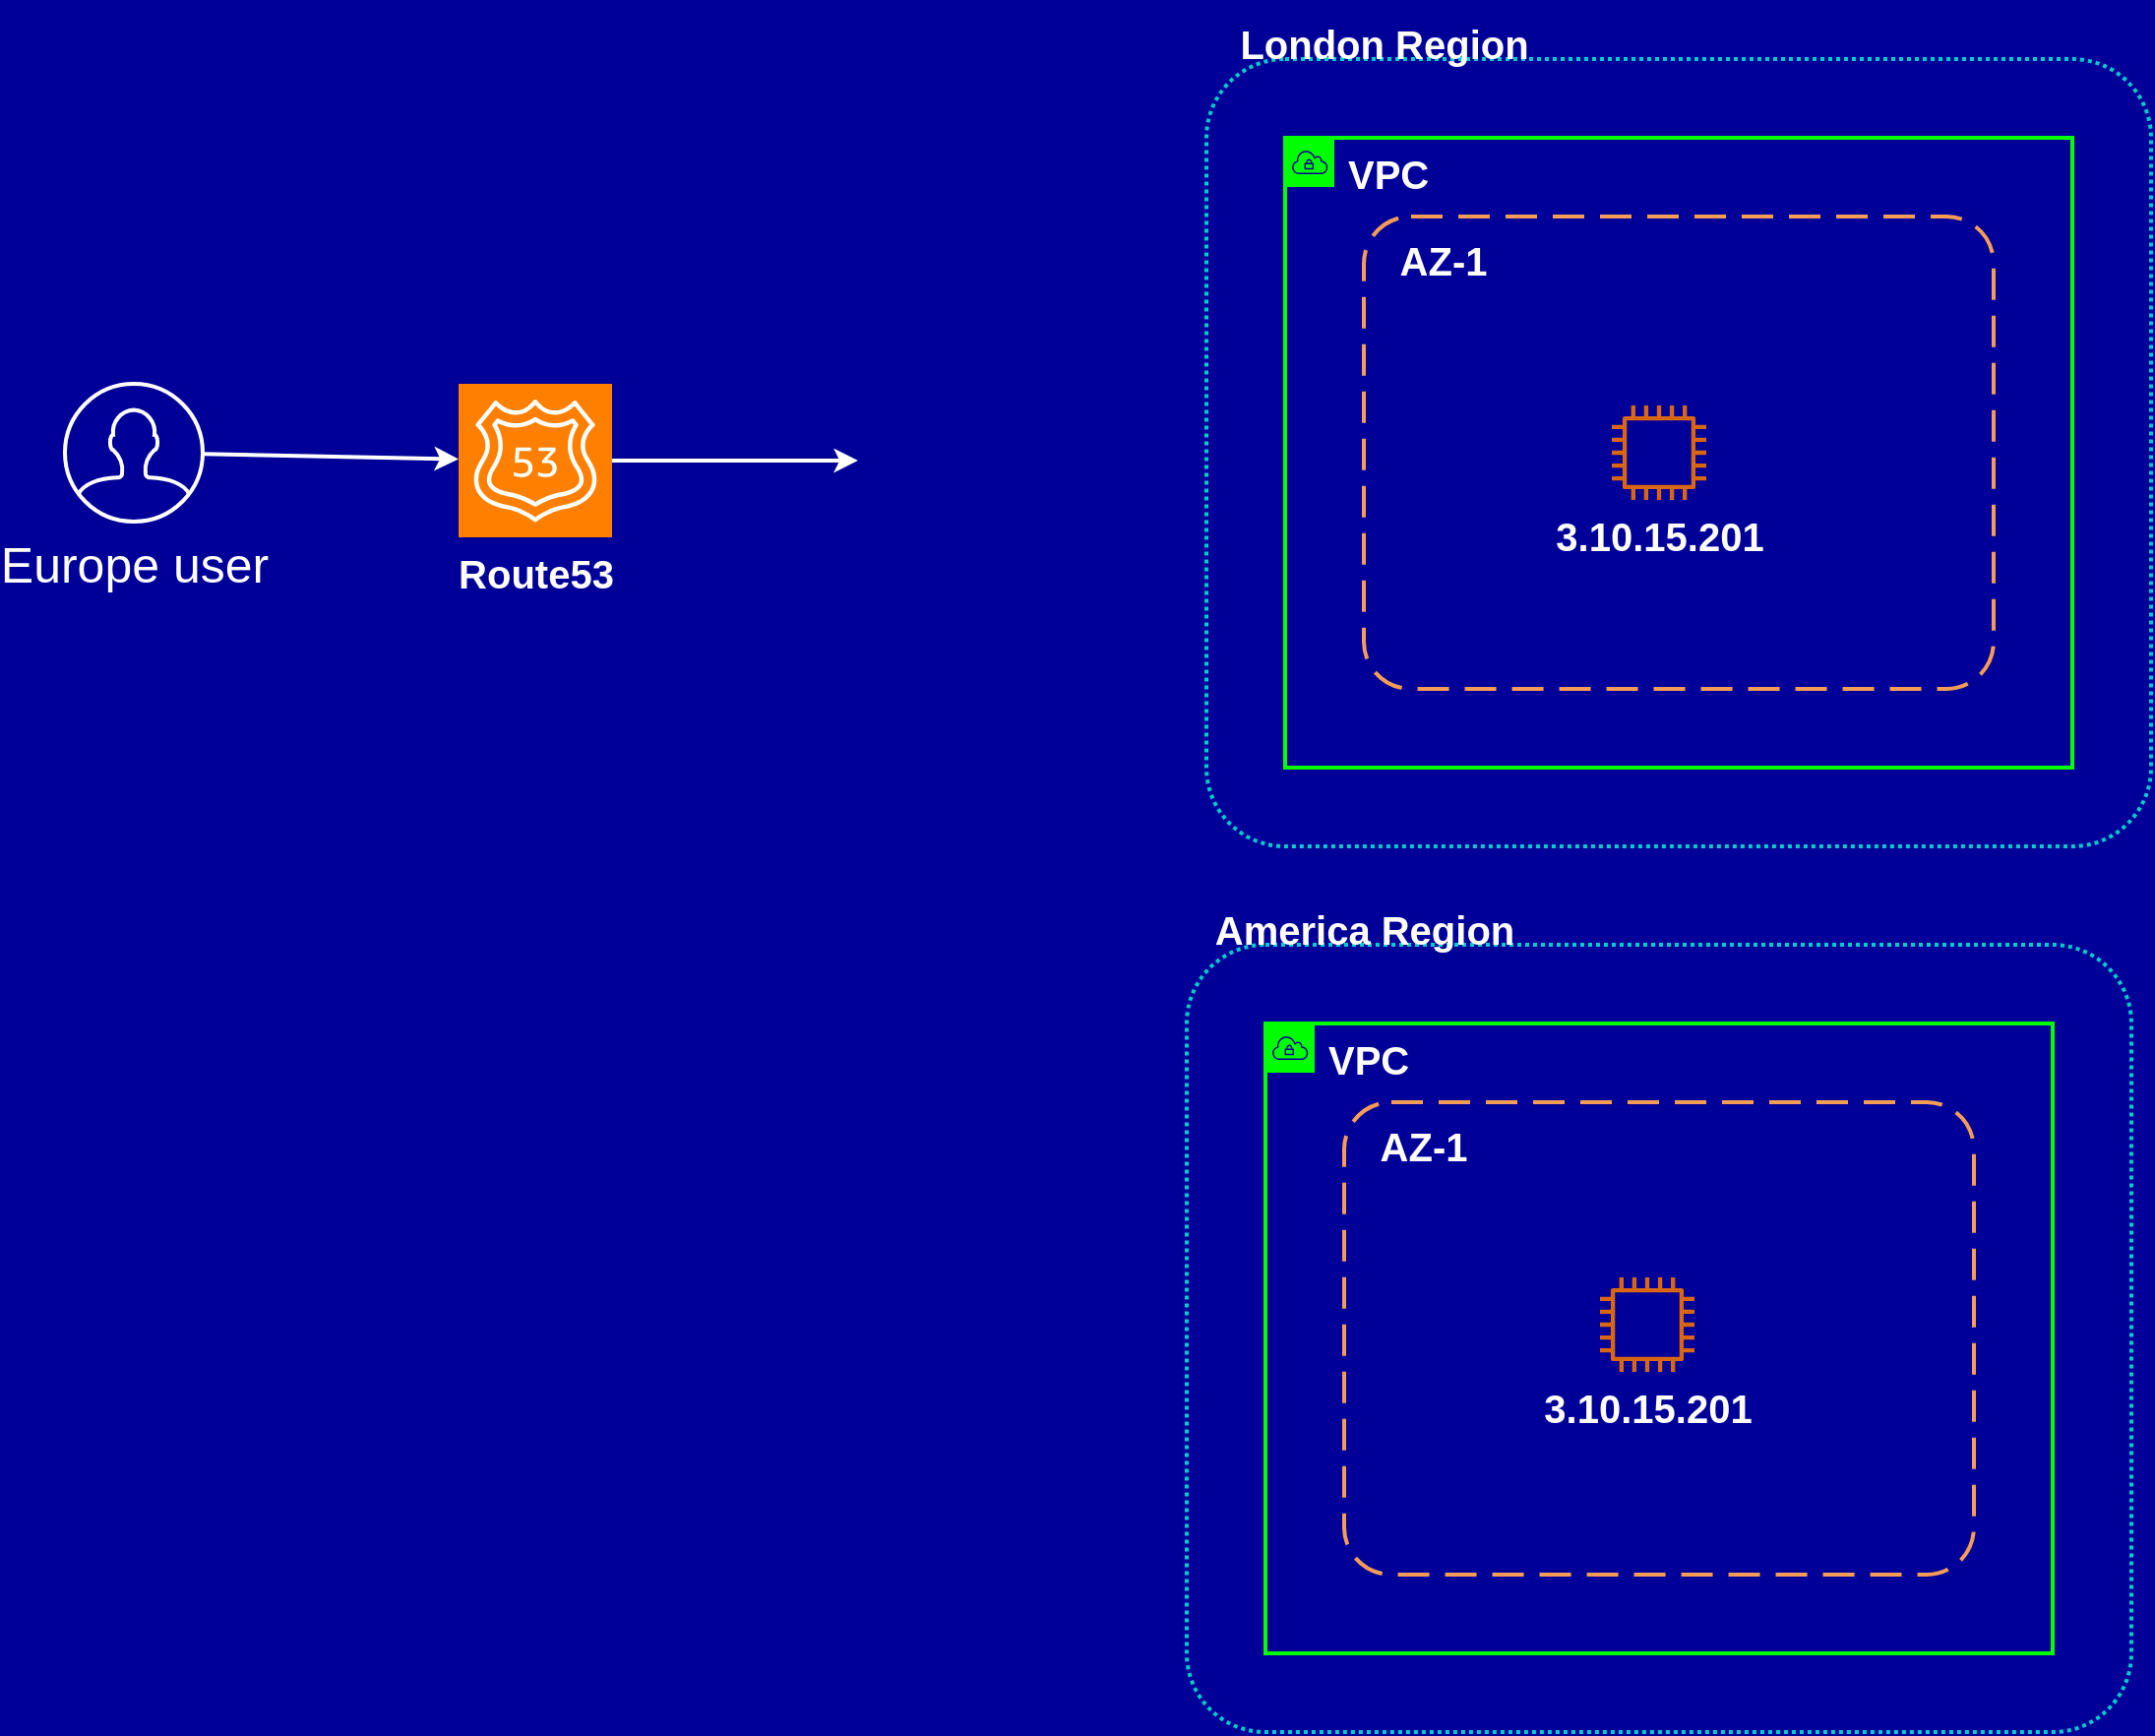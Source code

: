 <mxfile version="13.4.5" type="device"><diagram id="FZcqLhVVT-N7EDi4To1u" name="Page-1"><mxGraphModel dx="838" dy="480" grid="1" gridSize="10" guides="1" tooltips="1" connect="1" arrows="1" fold="1" page="1" pageScale="1" pageWidth="1169" pageHeight="827" background="#000099" math="0" shadow="0"><root><mxCell id="0"/><mxCell id="1" parent="0"/><mxCell id="jpux6dlKwlldMI1pA13z-85" style="edgeStyle=none;rounded=0;orthogonalLoop=1;jettySize=auto;html=1;strokeColor=#FFFFFF;strokeWidth=2;fontSize=25;shadow=0;sketch=0;" parent="1" source="jpux6dlKwlldMI1pA13z-63" target="jpux6dlKwlldMI1pA13z-67" edge="1"><mxGeometry relative="1" as="geometry"/></mxCell><mxCell id="jpux6dlKwlldMI1pA13z-63" value="&lt;font color=&quot;#ffffff&quot;&gt;Europe user&lt;/font&gt;" style="html=1;verticalLabelPosition=bottom;align=center;labelBackgroundColor=none;verticalAlign=top;strokeWidth=2;shadow=0;dashed=0;shape=mxgraph.ios7.icons.user;gradientColor=none;fontSize=25;fillColor=none;strokeColor=#FFFFFF;sketch=0;" parent="1" vertex="1"><mxGeometry x="80" y="325" width="70" height="70" as="geometry"/></mxCell><mxCell id="jpux6dlKwlldMI1pA13z-86" style="edgeStyle=none;rounded=0;orthogonalLoop=1;jettySize=auto;html=1;entryX=0.06;entryY=0.5;entryDx=0;entryDy=0;entryPerimeter=0;strokeColor=#FFFFFF;strokeWidth=2;fontSize=25;shadow=0;sketch=0;" parent="1" source="jpux6dlKwlldMI1pA13z-67" edge="1"><mxGeometry relative="1" as="geometry"><mxPoint x="483" y="364" as="targetPoint"/></mxGeometry></mxCell><mxCell id="jpux6dlKwlldMI1pA13z-67" value="&lt;b&gt;&lt;font style=&quot;font-size: 20px&quot; color=&quot;#ffffff&quot;&gt;Route53&lt;/font&gt;&lt;/b&gt;" style="outlineConnect=0;fontColor=#232F3E;gradientDirection=north;strokeColor=#ffffff;dashed=0;verticalLabelPosition=bottom;verticalAlign=top;align=center;html=1;fontSize=12;fontStyle=0;aspect=fixed;shape=mxgraph.aws4.resourceIcon;resIcon=mxgraph.aws4.route_53;fillColor=#FF8000;shadow=0;sketch=0;" parent="1" vertex="1"><mxGeometry x="280" y="325" width="78" height="78" as="geometry"/></mxCell><mxCell id="jpux6dlKwlldMI1pA13z-70" value="&lt;font style=&quot;font-size: 20px&quot; color=&quot;#ffffff&quot;&gt;&lt;b&gt;VPC&lt;/b&gt;&lt;/font&gt;" style="points=[[0,0],[0.25,0],[0.5,0],[0.75,0],[1,0],[1,0.25],[1,0.5],[1,0.75],[1,1],[0.75,1],[0.5,1],[0.25,1],[0,1],[0,0.75],[0,0.5],[0,0.25]];outlineConnect=0;gradientColor=none;html=1;whiteSpace=wrap;fontSize=12;fontStyle=0;shape=mxgraph.aws4.group;grIcon=mxgraph.aws4.group_vpc;fillColor=none;verticalAlign=top;align=left;spacingLeft=30;fontColor=#AAB7B8;dashed=0;strokeColor=#00FF00;strokeWidth=2;labelBackgroundColor=none;shadow=0;sketch=0;" parent="1" vertex="1"><mxGeometry x="700" y="200" width="400" height="320" as="geometry"/></mxCell><mxCell id="jpux6dlKwlldMI1pA13z-71" value="" style="rounded=1;arcSize=10;dashed=1;fillColor=none;gradientColor=none;dashPattern=1 1;strokeWidth=2;strokeColor=#00CCCC;labelBackgroundColor=none;fontSize=25;shadow=0;sketch=0;" parent="1" vertex="1"><mxGeometry x="660" y="160" width="480" height="400" as="geometry"/></mxCell><mxCell id="jpux6dlKwlldMI1pA13z-74" value="" style="rounded=1;arcSize=10;dashed=1;strokeColor=#F59D56;fillColor=none;gradientColor=none;dashPattern=8 4;strokeWidth=2;labelBackgroundColor=none;fontSize=25;shadow=0;sketch=0;" parent="1" vertex="1"><mxGeometry x="740" y="240" width="320" height="240" as="geometry"/></mxCell><mxCell id="jpux6dlKwlldMI1pA13z-75" value="&lt;font color=&quot;#ffffff&quot;&gt;&lt;span style=&quot;font-size: 20px&quot;&gt;&lt;b&gt;London Region&lt;/b&gt;&lt;/span&gt;&lt;/font&gt;" style="text;html=1;resizable=0;autosize=1;align=center;verticalAlign=middle;points=[];fillColor=none;strokeColor=none;rounded=0;labelBackgroundColor=none;fontSize=25;shadow=0;sketch=0;" parent="1" vertex="1"><mxGeometry x="670" y="130" width="160" height="40" as="geometry"/></mxCell><mxCell id="jpux6dlKwlldMI1pA13z-76" value="&lt;font color=&quot;#ffffff&quot;&gt;&lt;span style=&quot;font-size: 20px&quot;&gt;&lt;b&gt;AZ-1&lt;/b&gt;&lt;/span&gt;&lt;/font&gt;" style="text;html=1;resizable=0;autosize=1;align=center;verticalAlign=middle;points=[];fillColor=none;strokeColor=none;rounded=0;labelBackgroundColor=none;fontSize=25;shadow=0;sketch=0;" parent="1" vertex="1"><mxGeometry x="750" y="250" width="60" height="20" as="geometry"/></mxCell><mxCell id="jpux6dlKwlldMI1pA13z-81" value="&lt;font color=&quot;#ffffff&quot; size=&quot;1&quot;&gt;&lt;b style=&quot;font-size: 20px&quot;&gt;3.10.15.201&lt;/b&gt;&lt;/font&gt;" style="outlineConnect=0;fontColor=#232F3E;gradientColor=none;fillColor=#D86613;strokeColor=none;dashed=0;verticalLabelPosition=bottom;verticalAlign=top;align=center;html=1;fontSize=12;fontStyle=0;aspect=fixed;pointerEvents=1;shape=mxgraph.aws4.instance2;labelBackgroundColor=none;strokeWidth=2;shadow=0;sketch=0;" parent="1" vertex="1"><mxGeometry x="866" y="336" width="48" height="48" as="geometry"/></mxCell><mxCell id="jpux6dlKwlldMI1pA13z-98" value="&lt;font style=&quot;font-size: 20px&quot; color=&quot;#ffffff&quot;&gt;&lt;b&gt;VPC&lt;/b&gt;&lt;/font&gt;" style="points=[[0,0],[0.25,0],[0.5,0],[0.75,0],[1,0],[1,0.25],[1,0.5],[1,0.75],[1,1],[0.75,1],[0.5,1],[0.25,1],[0,1],[0,0.75],[0,0.5],[0,0.25]];outlineConnect=0;gradientColor=none;html=1;whiteSpace=wrap;fontSize=12;fontStyle=0;shape=mxgraph.aws4.group;grIcon=mxgraph.aws4.group_vpc;fillColor=none;verticalAlign=top;align=left;spacingLeft=30;fontColor=#AAB7B8;dashed=0;strokeColor=#00FF00;strokeWidth=2;labelBackgroundColor=none;shadow=0;sketch=0;" parent="1" vertex="1"><mxGeometry x="690" y="650" width="400" height="320" as="geometry"/></mxCell><mxCell id="jpux6dlKwlldMI1pA13z-99" value="" style="rounded=1;arcSize=10;dashed=1;fillColor=none;gradientColor=none;dashPattern=1 1;strokeWidth=2;strokeColor=#00CCCC;labelBackgroundColor=none;fontSize=25;shadow=0;sketch=0;" parent="1" vertex="1"><mxGeometry x="650" y="610" width="480" height="400" as="geometry"/></mxCell><mxCell id="jpux6dlKwlldMI1pA13z-100" value="" style="rounded=1;arcSize=10;dashed=1;strokeColor=#F59D56;fillColor=none;gradientColor=none;dashPattern=8 4;strokeWidth=2;labelBackgroundColor=none;fontSize=25;shadow=0;sketch=0;" parent="1" vertex="1"><mxGeometry x="730" y="690" width="320" height="240" as="geometry"/></mxCell><mxCell id="jpux6dlKwlldMI1pA13z-101" value="&lt;font color=&quot;#ffffff&quot;&gt;&lt;span style=&quot;font-size: 20px&quot;&gt;&lt;b&gt;America Region&lt;/b&gt;&lt;/span&gt;&lt;/font&gt;" style="text;html=1;resizable=0;autosize=1;align=center;verticalAlign=middle;points=[];fillColor=none;strokeColor=none;rounded=0;labelBackgroundColor=none;fontSize=25;shadow=0;sketch=0;" parent="1" vertex="1"><mxGeometry x="655" y="580" width="170" height="40" as="geometry"/></mxCell><mxCell id="jpux6dlKwlldMI1pA13z-102" value="&lt;font color=&quot;#ffffff&quot;&gt;&lt;span style=&quot;font-size: 20px&quot;&gt;&lt;b&gt;AZ-1&lt;/b&gt;&lt;/span&gt;&lt;/font&gt;" style="text;html=1;resizable=0;autosize=1;align=center;verticalAlign=middle;points=[];fillColor=none;strokeColor=none;rounded=0;labelBackgroundColor=none;fontSize=25;shadow=0;sketch=0;" parent="1" vertex="1"><mxGeometry x="740" y="700" width="60" height="20" as="geometry"/></mxCell><mxCell id="jpux6dlKwlldMI1pA13z-103" value="&lt;font color=&quot;#ffffff&quot; size=&quot;1&quot;&gt;&lt;b style=&quot;font-size: 20px&quot;&gt;3.10.15.201&lt;/b&gt;&lt;/font&gt;" style="outlineConnect=0;fontColor=#232F3E;gradientColor=none;fillColor=#D86613;strokeColor=none;dashed=0;verticalLabelPosition=bottom;verticalAlign=top;align=center;html=1;fontSize=12;fontStyle=0;aspect=fixed;pointerEvents=1;shape=mxgraph.aws4.instance2;labelBackgroundColor=none;strokeWidth=2;shadow=0;sketch=0;" parent="1" vertex="1"><mxGeometry x="860" y="779" width="48" height="48" as="geometry"/></mxCell></root></mxGraphModel></diagram></mxfile>